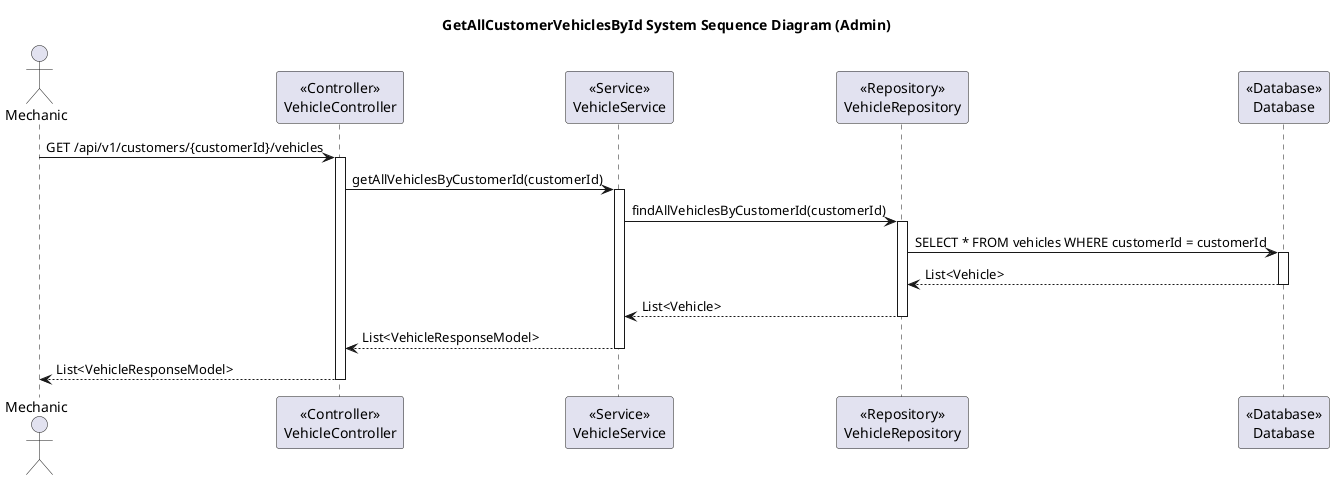 @startuml
title GetAllCustomerVehiclesById System Sequence Diagram (Admin)

actor Mechanic

participant VehicleController as "<<Controller>>\nVehicleController"
participant VehicleService as "<<Service>>\nVehicleService"
participant VehicleRepository as "<<Repository>>\nVehicleRepository"
participant Database as "<<Database>>\nDatabase"

Mechanic -> VehicleController: GET /api/v1/customers/{customerId}/vehicles
activate VehicleController

VehicleController -> VehicleService: getAllVehiclesByCustomerId(customerId)
activate VehicleService

VehicleService -> VehicleRepository: findAllVehiclesByCustomerId(customerId)
activate VehicleRepository

VehicleRepository -> Database: SELECT * FROM vehicles WHERE customerId = customerId
activate Database

Database --> VehicleRepository: List<Vehicle>
deactivate Database

VehicleRepository --> VehicleService: List<Vehicle>
deactivate VehicleRepository

VehicleService --> VehicleController: List<VehicleResponseModel>
deactivate VehicleService

VehicleController --> Mechanic: List<VehicleResponseModel>
deactivate VehicleController
@enduml
